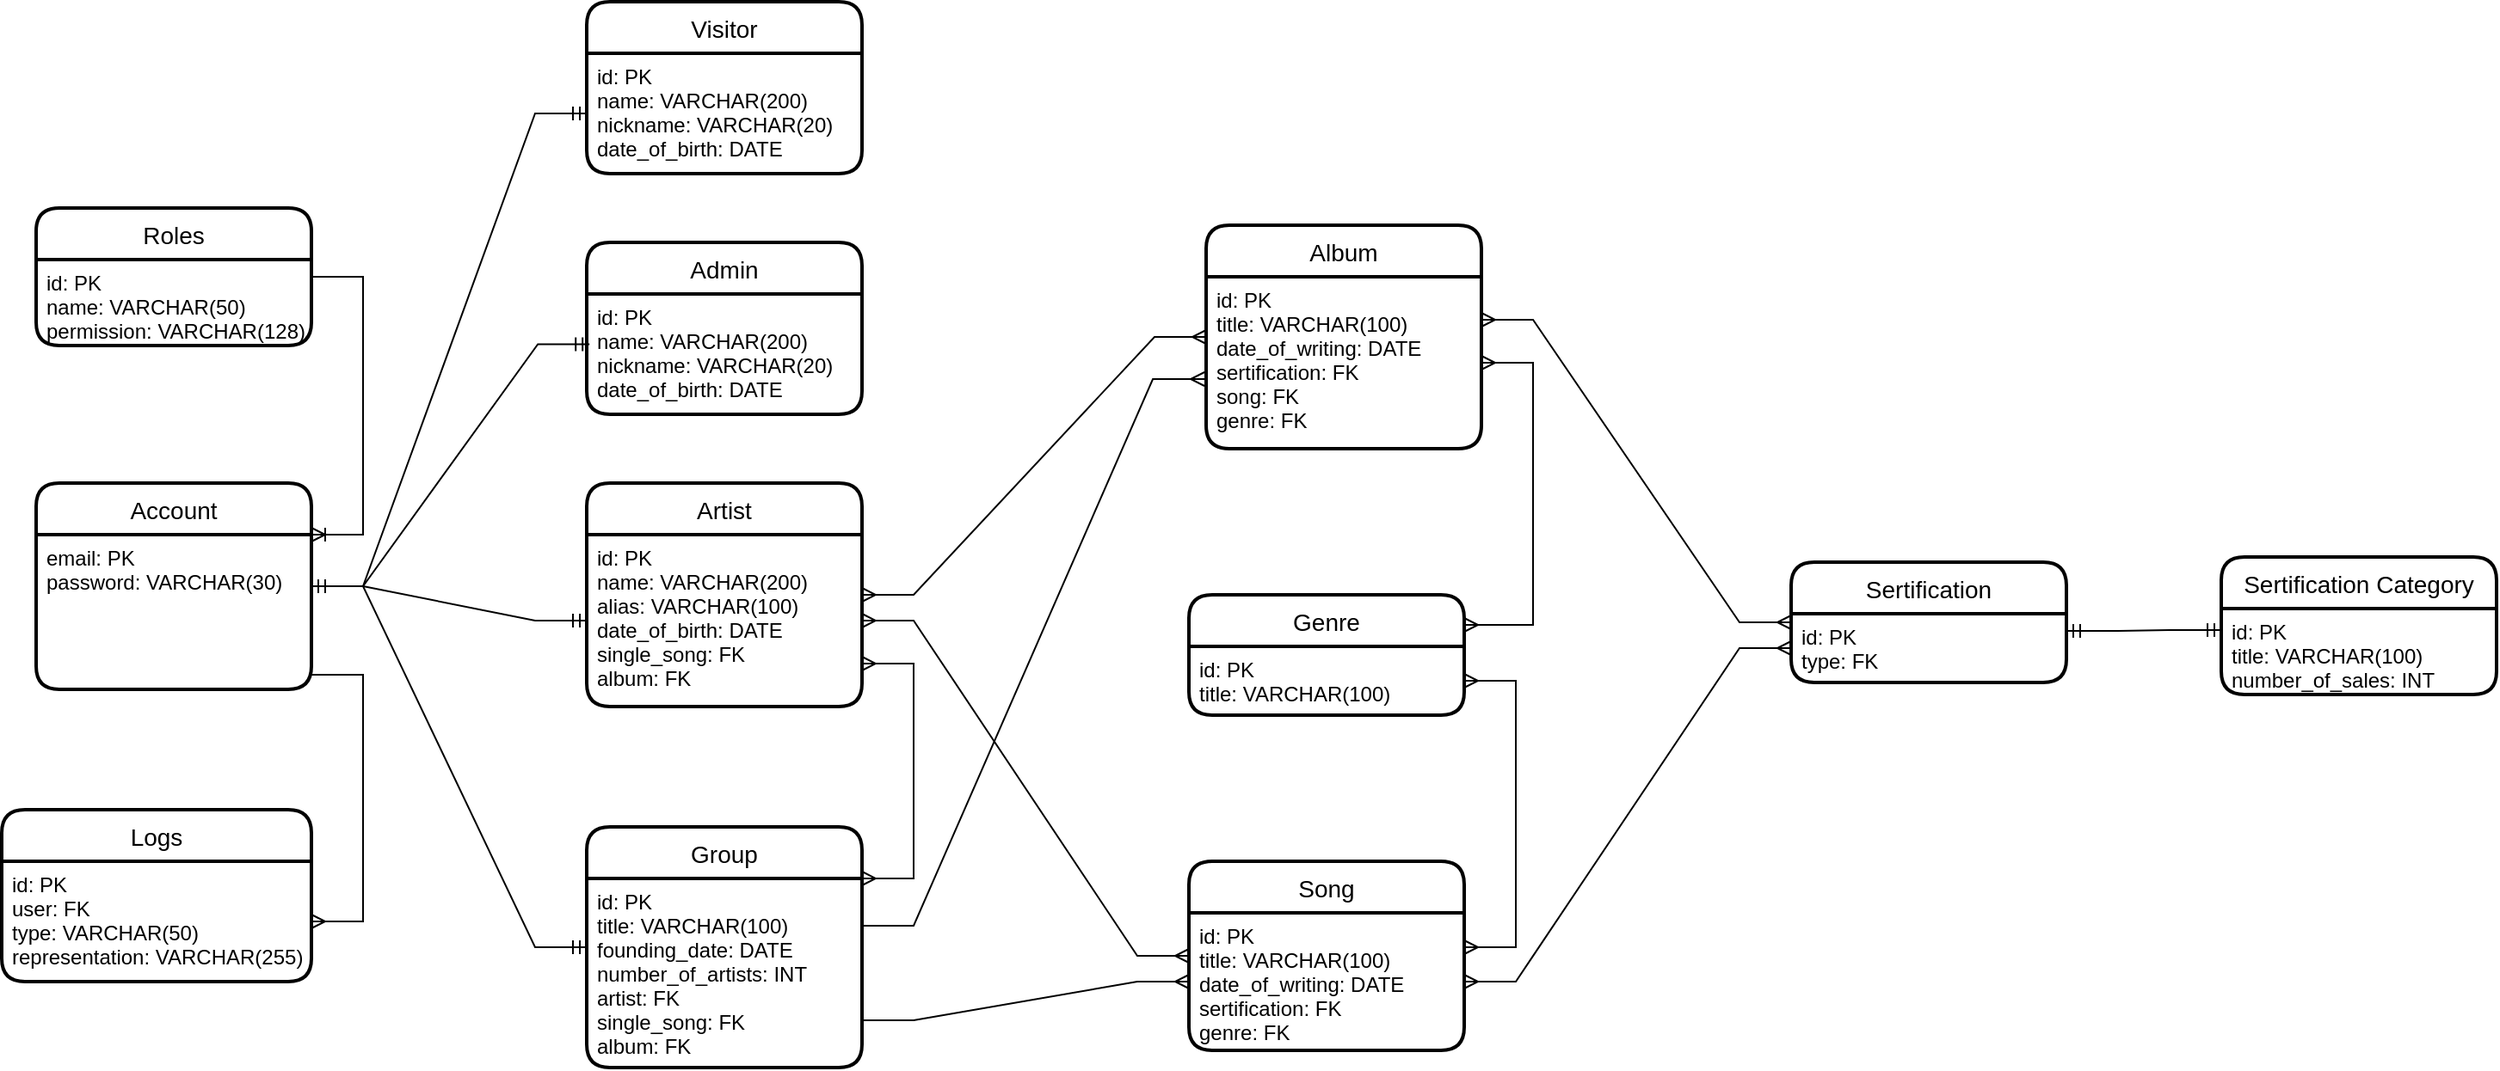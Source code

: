 <mxfile version="18.1.1" type="device"><diagram id="lkT-jLkn8iS852XHOxWu" name="Page-1"><mxGraphModel dx="1384" dy="772" grid="1" gridSize="10" guides="1" tooltips="1" connect="1" arrows="1" fold="1" page="1" pageScale="1" pageWidth="827" pageHeight="1169" math="0" shadow="0"><root><mxCell id="0"/><mxCell id="1" parent="0"/><mxCell id="qczdQBYmFy7qyf5s0aKM-1" value="Visitor" style="swimlane;childLayout=stackLayout;horizontal=1;startSize=30;horizontalStack=0;rounded=1;fontSize=14;fontStyle=0;strokeWidth=2;resizeParent=0;resizeLast=1;shadow=0;dashed=0;align=center;" parent="1" vertex="1"><mxGeometry x="850" y="240" width="160" height="100" as="geometry"/></mxCell><mxCell id="qczdQBYmFy7qyf5s0aKM-2" value="id: PK&#10;name: VARCHAR(200)&#10;nickname: VARCHAR(20)&#10;date_of_birth: DATE" style="align=left;strokeColor=none;fillColor=none;spacingLeft=4;fontSize=12;verticalAlign=top;resizable=0;rotatable=0;part=1;" parent="qczdQBYmFy7qyf5s0aKM-1" vertex="1"><mxGeometry y="30" width="160" height="70" as="geometry"/></mxCell><mxCell id="qczdQBYmFy7qyf5s0aKM-7" value="Artist" style="swimlane;childLayout=stackLayout;horizontal=1;startSize=30;horizontalStack=0;rounded=1;fontSize=14;fontStyle=0;strokeWidth=2;resizeParent=0;resizeLast=1;shadow=0;dashed=0;align=center;" parent="1" vertex="1"><mxGeometry x="850" y="520" width="160" height="130" as="geometry"/></mxCell><mxCell id="qczdQBYmFy7qyf5s0aKM-8" value="id: PK&#10;name: VARCHAR(200)&#10;alias: VARCHAR(100)&#10;date_of_birth: DATE&#10;single_song: FK&#10;album: FK" style="align=left;strokeColor=none;fillColor=none;spacingLeft=4;fontSize=12;verticalAlign=top;resizable=0;rotatable=0;part=1;" parent="qczdQBYmFy7qyf5s0aKM-7" vertex="1"><mxGeometry y="30" width="160" height="100" as="geometry"/></mxCell><mxCell id="qczdQBYmFy7qyf5s0aKM-9" value="Group" style="swimlane;childLayout=stackLayout;horizontal=1;startSize=30;horizontalStack=0;rounded=1;fontSize=14;fontStyle=0;strokeWidth=2;resizeParent=0;resizeLast=1;shadow=0;dashed=0;align=center;" parent="1" vertex="1"><mxGeometry x="850" y="720" width="160" height="140" as="geometry"/></mxCell><mxCell id="qczdQBYmFy7qyf5s0aKM-10" value="id: PK&#10;title: VARCHAR(100)&#10;founding_date: DATE&#10;number_of_artists: INT&#10;artist: FK&#10;single_song: FK&#10;album: FK&#10;" style="align=left;strokeColor=none;fillColor=none;spacingLeft=4;fontSize=12;verticalAlign=top;resizable=0;rotatable=0;part=1;" parent="qczdQBYmFy7qyf5s0aKM-9" vertex="1"><mxGeometry y="30" width="160" height="110" as="geometry"/></mxCell><mxCell id="qczdQBYmFy7qyf5s0aKM-11" value="Admin" style="swimlane;childLayout=stackLayout;horizontal=1;startSize=30;horizontalStack=0;rounded=1;fontSize=14;fontStyle=0;strokeWidth=2;resizeParent=0;resizeLast=1;shadow=0;dashed=0;align=center;" parent="1" vertex="1"><mxGeometry x="850" y="380" width="160" height="100" as="geometry"/></mxCell><mxCell id="qczdQBYmFy7qyf5s0aKM-12" value="id: PK&#10;name: VARCHAR(200)&#10;nickname: VARCHAR(20)&#10;date_of_birth: DATE&#10;" style="align=left;strokeColor=none;fillColor=none;spacingLeft=4;fontSize=12;verticalAlign=top;resizable=0;rotatable=0;part=1;" parent="qczdQBYmFy7qyf5s0aKM-11" vertex="1"><mxGeometry y="30" width="160" height="70" as="geometry"/></mxCell><mxCell id="qczdQBYmFy7qyf5s0aKM-13" value="Album" style="swimlane;childLayout=stackLayout;horizontal=1;startSize=30;horizontalStack=0;rounded=1;fontSize=14;fontStyle=0;strokeWidth=2;resizeParent=0;resizeLast=1;shadow=0;dashed=0;align=center;" parent="1" vertex="1"><mxGeometry x="1210" y="370" width="160" height="130" as="geometry"/></mxCell><mxCell id="qczdQBYmFy7qyf5s0aKM-14" value="id: PK&#10;title: VARCHAR(100)&#10;date_of_writing: DATE&#10;sertification: FK&#10;song: FK&#10;genre: FK" style="align=left;strokeColor=none;fillColor=none;spacingLeft=4;fontSize=12;verticalAlign=top;resizable=0;rotatable=0;part=1;" parent="qczdQBYmFy7qyf5s0aKM-13" vertex="1"><mxGeometry y="30" width="160" height="100" as="geometry"/></mxCell><mxCell id="qczdQBYmFy7qyf5s0aKM-16" value="Song" style="swimlane;childLayout=stackLayout;horizontal=1;startSize=30;horizontalStack=0;rounded=1;fontSize=14;fontStyle=0;strokeWidth=2;resizeParent=0;resizeLast=1;shadow=0;dashed=0;align=center;" parent="1" vertex="1"><mxGeometry x="1200" y="740" width="160" height="110" as="geometry"/></mxCell><mxCell id="qczdQBYmFy7qyf5s0aKM-17" value="id: PK&#10;title: VARCHAR(100)&#10;date_of_writing: DATE&#10;sertification: FK&#10;genre: FK" style="align=left;strokeColor=none;fillColor=none;spacingLeft=4;fontSize=12;verticalAlign=top;resizable=0;rotatable=0;part=1;" parent="qczdQBYmFy7qyf5s0aKM-16" vertex="1"><mxGeometry y="30" width="160" height="80" as="geometry"/></mxCell><mxCell id="qczdQBYmFy7qyf5s0aKM-18" value="Genre" style="swimlane;childLayout=stackLayout;horizontal=1;startSize=30;horizontalStack=0;rounded=1;fontSize=14;fontStyle=0;strokeWidth=2;resizeParent=0;resizeLast=1;shadow=0;dashed=0;align=center;" parent="1" vertex="1"><mxGeometry x="1200" y="585" width="160" height="70" as="geometry"/></mxCell><mxCell id="qczdQBYmFy7qyf5s0aKM-19" value="id: PK&#10;title: VARCHAR(100)" style="align=left;strokeColor=none;fillColor=none;spacingLeft=4;fontSize=12;verticalAlign=top;resizable=0;rotatable=0;part=1;" parent="qczdQBYmFy7qyf5s0aKM-18" vertex="1"><mxGeometry y="30" width="160" height="40" as="geometry"/></mxCell><mxCell id="qczdQBYmFy7qyf5s0aKM-20" value="Sertification" style="swimlane;childLayout=stackLayout;horizontal=1;startSize=30;horizontalStack=0;rounded=1;fontSize=14;fontStyle=0;strokeWidth=2;resizeParent=0;resizeLast=1;shadow=0;dashed=0;align=center;" parent="1" vertex="1"><mxGeometry x="1550" y="566" width="160" height="70" as="geometry"/></mxCell><mxCell id="qczdQBYmFy7qyf5s0aKM-21" value="id: PK&#10;type: FK" style="align=left;strokeColor=none;fillColor=none;spacingLeft=4;fontSize=12;verticalAlign=top;resizable=0;rotatable=0;part=1;" parent="qczdQBYmFy7qyf5s0aKM-20" vertex="1"><mxGeometry y="30" width="160" height="40" as="geometry"/></mxCell><mxCell id="qczdQBYmFy7qyf5s0aKM-22" value="Sertification Category" style="swimlane;childLayout=stackLayout;horizontal=1;startSize=30;horizontalStack=0;rounded=1;fontSize=14;fontStyle=0;strokeWidth=2;resizeParent=0;resizeLast=1;shadow=0;dashed=0;align=center;" parent="1" vertex="1"><mxGeometry x="1800" y="563" width="160" height="80" as="geometry"/></mxCell><mxCell id="qczdQBYmFy7qyf5s0aKM-23" value="id: PK&#10;title: VARCHAR(100)&#10;number_of_sales: INT" style="align=left;strokeColor=none;fillColor=none;spacingLeft=4;fontSize=12;verticalAlign=top;resizable=0;rotatable=0;part=1;" parent="qczdQBYmFy7qyf5s0aKM-22" vertex="1"><mxGeometry y="30" width="160" height="50" as="geometry"/></mxCell><mxCell id="qczdQBYmFy7qyf5s0aKM-24" value="Roles" style="swimlane;childLayout=stackLayout;horizontal=1;startSize=30;horizontalStack=0;rounded=1;fontSize=14;fontStyle=0;strokeWidth=2;resizeParent=0;resizeLast=1;shadow=0;dashed=0;align=center;" parent="1" vertex="1"><mxGeometry x="530" y="360" width="160" height="80" as="geometry"/></mxCell><mxCell id="qczdQBYmFy7qyf5s0aKM-25" value="id: PK&#10;name: VARCHAR(50)&#10;permission: VARCHAR(128)&#10;" style="align=left;strokeColor=none;fillColor=none;spacingLeft=4;fontSize=12;verticalAlign=top;resizable=0;rotatable=0;part=1;" parent="qczdQBYmFy7qyf5s0aKM-24" vertex="1"><mxGeometry y="30" width="160" height="50" as="geometry"/></mxCell><mxCell id="qczdQBYmFy7qyf5s0aKM-26" value="Logs" style="swimlane;childLayout=stackLayout;horizontal=1;startSize=30;horizontalStack=0;rounded=1;fontSize=14;fontStyle=0;strokeWidth=2;resizeParent=0;resizeLast=1;shadow=0;dashed=0;align=center;" parent="1" vertex="1"><mxGeometry x="510" y="710" width="180" height="100" as="geometry"/></mxCell><mxCell id="qczdQBYmFy7qyf5s0aKM-27" value="id: PK&#10;user: FK&#10;type: VARCHAR(50)&#10;representation: VARCHAR(255)" style="align=left;strokeColor=none;fillColor=none;spacingLeft=4;fontSize=12;verticalAlign=top;resizable=0;rotatable=0;part=1;" parent="qczdQBYmFy7qyf5s0aKM-26" vertex="1"><mxGeometry y="30" width="180" height="70" as="geometry"/></mxCell><mxCell id="qczdQBYmFy7qyf5s0aKM-31" value="" style="edgeStyle=entityRelationEdgeStyle;fontSize=12;html=1;endArrow=ERmany;startArrow=ERmany;rounded=0;" parent="1" source="qczdQBYmFy7qyf5s0aKM-7" target="qczdQBYmFy7qyf5s0aKM-13" edge="1"><mxGeometry width="100" height="100" relative="1" as="geometry"><mxPoint x="1100" y="610" as="sourcePoint"/><mxPoint x="1190" y="510" as="targetPoint"/></mxGeometry></mxCell><mxCell id="qczdQBYmFy7qyf5s0aKM-34" value="" style="edgeStyle=entityRelationEdgeStyle;fontSize=12;html=1;endArrow=ERmany;startArrow=ERmany;rounded=0;exitX=1;exitY=0.5;exitDx=0;exitDy=0;" parent="1" source="qczdQBYmFy7qyf5s0aKM-8" target="qczdQBYmFy7qyf5s0aKM-16" edge="1"><mxGeometry width="100" height="100" relative="1" as="geometry"><mxPoint x="1040" y="840" as="sourcePoint"/><mxPoint x="1140" y="740" as="targetPoint"/></mxGeometry></mxCell><mxCell id="qczdQBYmFy7qyf5s0aKM-35" value="" style="edgeStyle=entityRelationEdgeStyle;fontSize=12;html=1;endArrow=ERmany;startArrow=ERmany;rounded=0;exitX=1;exitY=0.25;exitDx=0;exitDy=0;" parent="1" source="qczdQBYmFy7qyf5s0aKM-14" target="qczdQBYmFy7qyf5s0aKM-20" edge="1"><mxGeometry width="100" height="100" relative="1" as="geometry"><mxPoint x="1360" y="470" as="sourcePoint"/><mxPoint x="1520" y="590" as="targetPoint"/></mxGeometry></mxCell><mxCell id="qczdQBYmFy7qyf5s0aKM-36" value="" style="edgeStyle=entityRelationEdgeStyle;fontSize=12;html=1;endArrow=ERmany;startArrow=ERmany;rounded=0;entryX=0;entryY=0.5;entryDx=0;entryDy=0;exitX=1;exitY=0.5;exitDx=0;exitDy=0;" parent="1" source="qczdQBYmFy7qyf5s0aKM-17" target="qczdQBYmFy7qyf5s0aKM-21" edge="1"><mxGeometry width="100" height="100" relative="1" as="geometry"><mxPoint x="1420" y="730" as="sourcePoint"/><mxPoint x="1520" y="630" as="targetPoint"/></mxGeometry></mxCell><mxCell id="qczdQBYmFy7qyf5s0aKM-37" value="" style="edgeStyle=entityRelationEdgeStyle;fontSize=12;html=1;endArrow=ERmandOne;startArrow=ERmandOne;rounded=0;entryX=0;entryY=0.25;entryDx=0;entryDy=0;exitX=1;exitY=0.25;exitDx=0;exitDy=0;" parent="1" source="qczdQBYmFy7qyf5s0aKM-21" target="qczdQBYmFy7qyf5s0aKM-23" edge="1"><mxGeometry width="100" height="100" relative="1" as="geometry"><mxPoint x="1650" y="660" as="sourcePoint"/><mxPoint x="1750" y="560" as="targetPoint"/></mxGeometry></mxCell><mxCell id="qczdQBYmFy7qyf5s0aKM-45" value="" style="edgeStyle=entityRelationEdgeStyle;fontSize=12;html=1;endArrow=ERmany;startArrow=ERmany;rounded=0;exitX=1;exitY=0.25;exitDx=0;exitDy=0;" parent="1" source="qczdQBYmFy7qyf5s0aKM-18" target="qczdQBYmFy7qyf5s0aKM-14" edge="1"><mxGeometry width="100" height="100" relative="1" as="geometry"><mxPoint x="1370" y="668" as="sourcePoint"/><mxPoint x="1470" y="568" as="targetPoint"/></mxGeometry></mxCell><mxCell id="qczdQBYmFy7qyf5s0aKM-47" value="" style="edgeStyle=entityRelationEdgeStyle;fontSize=12;html=1;endArrow=ERmany;startArrow=ERmany;rounded=0;exitX=1;exitY=0.25;exitDx=0;exitDy=0;" parent="1" source="qczdQBYmFy7qyf5s0aKM-17" target="qczdQBYmFy7qyf5s0aKM-19" edge="1"><mxGeometry width="100" height="100" relative="1" as="geometry"><mxPoint x="1430" y="720" as="sourcePoint"/><mxPoint x="1530" y="620" as="targetPoint"/></mxGeometry></mxCell><mxCell id="qczdQBYmFy7qyf5s0aKM-48" value="Account" style="swimlane;childLayout=stackLayout;horizontal=1;startSize=30;horizontalStack=0;rounded=1;fontSize=14;fontStyle=0;strokeWidth=2;resizeParent=0;resizeLast=1;shadow=0;dashed=0;align=center;" parent="1" vertex="1"><mxGeometry x="530" y="520" width="160" height="120" as="geometry"/></mxCell><mxCell id="qczdQBYmFy7qyf5s0aKM-49" value="email: PK&#10;password: VARCHAR(30)" style="align=left;strokeColor=none;fillColor=none;spacingLeft=4;fontSize=12;verticalAlign=top;resizable=0;rotatable=0;part=1;" parent="qczdQBYmFy7qyf5s0aKM-48" vertex="1"><mxGeometry y="30" width="160" height="90" as="geometry"/></mxCell><mxCell id="qczdQBYmFy7qyf5s0aKM-51" value="" style="edgeStyle=entityRelationEdgeStyle;fontSize=12;html=1;endArrow=ERmandOne;startArrow=ERmandOne;rounded=0;entryX=0;entryY=0.5;entryDx=0;entryDy=0;" parent="1" source="qczdQBYmFy7qyf5s0aKM-48" target="qczdQBYmFy7qyf5s0aKM-8" edge="1"><mxGeometry width="100" height="100" relative="1" as="geometry"><mxPoint x="730" y="600" as="sourcePoint"/><mxPoint x="840" y="590" as="targetPoint"/></mxGeometry></mxCell><mxCell id="qczdQBYmFy7qyf5s0aKM-52" value="" style="edgeStyle=entityRelationEdgeStyle;fontSize=12;html=1;endArrow=ERmandOne;startArrow=ERmandOne;rounded=0;" parent="1" source="qczdQBYmFy7qyf5s0aKM-48" target="qczdQBYmFy7qyf5s0aKM-9" edge="1"><mxGeometry width="100" height="100" relative="1" as="geometry"><mxPoint x="700" y="850" as="sourcePoint"/><mxPoint x="800" y="750" as="targetPoint"/></mxGeometry></mxCell><mxCell id="qczdQBYmFy7qyf5s0aKM-53" value="" style="edgeStyle=entityRelationEdgeStyle;fontSize=12;html=1;endArrow=ERoneToMany;rounded=0;entryX=1;entryY=0;entryDx=0;entryDy=0;" parent="1" source="qczdQBYmFy7qyf5s0aKM-24" target="qczdQBYmFy7qyf5s0aKM-49" edge="1"><mxGeometry width="100" height="100" relative="1" as="geometry"><mxPoint x="770" y="410" as="sourcePoint"/><mxPoint x="870" y="310" as="targetPoint"/></mxGeometry></mxCell><mxCell id="qczdQBYmFy7qyf5s0aKM-54" value="" style="edgeStyle=entityRelationEdgeStyle;fontSize=12;html=1;endArrow=ERmany;rounded=0;exitX=1;exitY=0.906;exitDx=0;exitDy=0;exitPerimeter=0;" parent="1" source="qczdQBYmFy7qyf5s0aKM-49" target="qczdQBYmFy7qyf5s0aKM-27" edge="1"><mxGeometry width="100" height="100" relative="1" as="geometry"><mxPoint x="700" y="950" as="sourcePoint"/><mxPoint x="790" y="810" as="targetPoint"/></mxGeometry></mxCell><mxCell id="qczdQBYmFy7qyf5s0aKM-56" value="" style="edgeStyle=entityRelationEdgeStyle;fontSize=12;html=1;endArrow=ERmany;rounded=0;entryX=0;entryY=0.5;entryDx=0;entryDy=0;exitX=1;exitY=0.75;exitDx=0;exitDy=0;" parent="1" source="qczdQBYmFy7qyf5s0aKM-10" target="qczdQBYmFy7qyf5s0aKM-17" edge="1"><mxGeometry width="100" height="100" relative="1" as="geometry"><mxPoint x="1060" y="970" as="sourcePoint"/><mxPoint x="1160" y="870" as="targetPoint"/></mxGeometry></mxCell><mxCell id="qczdQBYmFy7qyf5s0aKM-57" value="" style="edgeStyle=entityRelationEdgeStyle;fontSize=12;html=1;endArrow=ERmany;rounded=0;exitX=1;exitY=0.25;exitDx=0;exitDy=0;entryX=-0.006;entryY=0.595;entryDx=0;entryDy=0;entryPerimeter=0;" parent="1" source="qczdQBYmFy7qyf5s0aKM-10" target="qczdQBYmFy7qyf5s0aKM-14" edge="1"><mxGeometry width="100" height="100" relative="1" as="geometry"><mxPoint x="1060" y="748" as="sourcePoint"/><mxPoint x="1160" y="648" as="targetPoint"/></mxGeometry></mxCell><mxCell id="qczdQBYmFy7qyf5s0aKM-58" value="" style="edgeStyle=entityRelationEdgeStyle;fontSize=12;html=1;endArrow=ERmandOne;startArrow=ERmandOne;rounded=0;" parent="1" source="qczdQBYmFy7qyf5s0aKM-48" target="qczdQBYmFy7qyf5s0aKM-2" edge="1"><mxGeometry width="100" height="100" relative="1" as="geometry"><mxPoint x="730" y="590" as="sourcePoint"/><mxPoint x="850" y="320" as="targetPoint"/></mxGeometry></mxCell><mxCell id="qczdQBYmFy7qyf5s0aKM-60" value="" style="edgeStyle=entityRelationEdgeStyle;fontSize=12;html=1;endArrow=ERmandOne;startArrow=ERmandOne;rounded=0;entryX=0.01;entryY=0.417;entryDx=0;entryDy=0;entryPerimeter=0;" parent="1" source="qczdQBYmFy7qyf5s0aKM-48" target="qczdQBYmFy7qyf5s0aKM-12" edge="1"><mxGeometry width="100" height="100" relative="1" as="geometry"><mxPoint x="780" y="570" as="sourcePoint"/><mxPoint x="880" y="470" as="targetPoint"/></mxGeometry></mxCell><mxCell id="EDDQ8oS6BvpCvNPZSj2X-1" value="" style="edgeStyle=entityRelationEdgeStyle;fontSize=12;html=1;endArrow=ERmany;startArrow=ERmany;rounded=0;exitX=1;exitY=0.75;exitDx=0;exitDy=0;entryX=1;entryY=0;entryDx=0;entryDy=0;" edge="1" parent="1" source="qczdQBYmFy7qyf5s0aKM-8" target="qczdQBYmFy7qyf5s0aKM-10"><mxGeometry width="100" height="100" relative="1" as="geometry"><mxPoint x="1010" y="700" as="sourcePoint"/><mxPoint x="1110" y="600" as="targetPoint"/></mxGeometry></mxCell></root></mxGraphModel></diagram></mxfile>